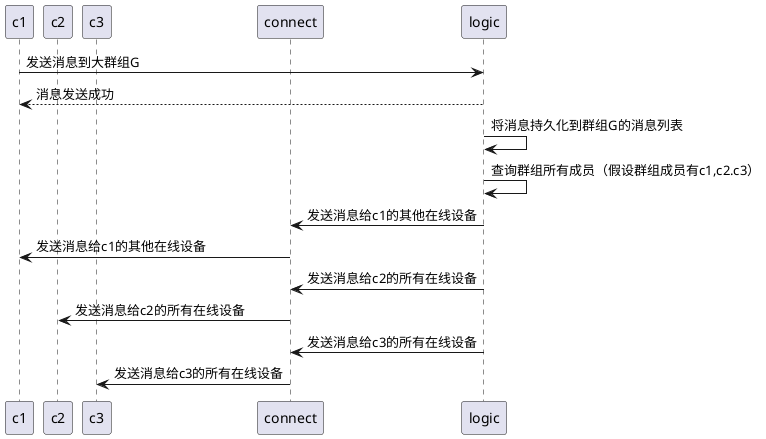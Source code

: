 @startuml
participant c1
participant c2
participant c3

participant connect
participant logic

c1 -> logic: 发送消息到大群组G
logic --> c1: 消息发送成功

logic -> logic: 将消息持久化到群组G的消息列表
logic -> logic: 查询群组所有成员（假设群组成员有c1,c2.c3）

logic -> connect: 发送消息给c1的其他在线设备
connect -> c1: 发送消息给c1的其他在线设备

logic -> connect: 发送消息给c2的所有在线设备
connect -> c2: 发送消息给c2的所有在线设备

logic -> connect: 发送消息给c3的所有在线设备
connect -> c3: 发送消息给c3的所有在线设备
@enduml

